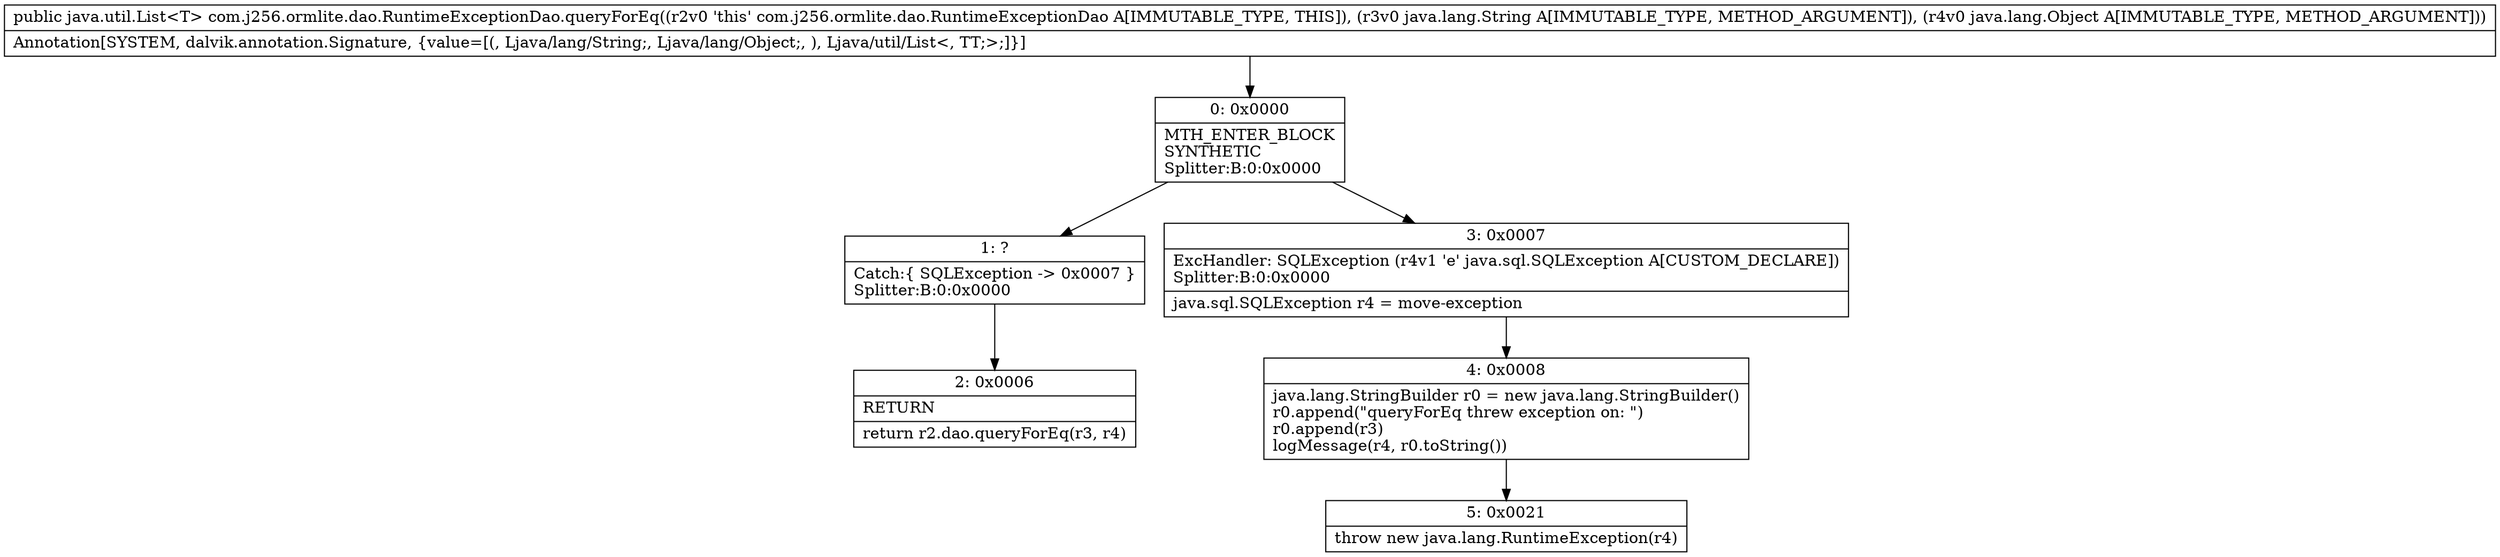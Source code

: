 digraph "CFG forcom.j256.ormlite.dao.RuntimeExceptionDao.queryForEq(Ljava\/lang\/String;Ljava\/lang\/Object;)Ljava\/util\/List;" {
Node_0 [shape=record,label="{0\:\ 0x0000|MTH_ENTER_BLOCK\lSYNTHETIC\lSplitter:B:0:0x0000\l}"];
Node_1 [shape=record,label="{1\:\ ?|Catch:\{ SQLException \-\> 0x0007 \}\lSplitter:B:0:0x0000\l}"];
Node_2 [shape=record,label="{2\:\ 0x0006|RETURN\l|return r2.dao.queryForEq(r3, r4)\l}"];
Node_3 [shape=record,label="{3\:\ 0x0007|ExcHandler: SQLException (r4v1 'e' java.sql.SQLException A[CUSTOM_DECLARE])\lSplitter:B:0:0x0000\l|java.sql.SQLException r4 = move\-exception\l}"];
Node_4 [shape=record,label="{4\:\ 0x0008|java.lang.StringBuilder r0 = new java.lang.StringBuilder()\lr0.append(\"queryForEq threw exception on: \")\lr0.append(r3)\llogMessage(r4, r0.toString())\l}"];
Node_5 [shape=record,label="{5\:\ 0x0021|throw new java.lang.RuntimeException(r4)\l}"];
MethodNode[shape=record,label="{public java.util.List\<T\> com.j256.ormlite.dao.RuntimeExceptionDao.queryForEq((r2v0 'this' com.j256.ormlite.dao.RuntimeExceptionDao A[IMMUTABLE_TYPE, THIS]), (r3v0 java.lang.String A[IMMUTABLE_TYPE, METHOD_ARGUMENT]), (r4v0 java.lang.Object A[IMMUTABLE_TYPE, METHOD_ARGUMENT]))  | Annotation[SYSTEM, dalvik.annotation.Signature, \{value=[(, Ljava\/lang\/String;, Ljava\/lang\/Object;, ), Ljava\/util\/List\<, TT;\>;]\}]\l}"];
MethodNode -> Node_0;
Node_0 -> Node_1;
Node_0 -> Node_3;
Node_1 -> Node_2;
Node_3 -> Node_4;
Node_4 -> Node_5;
}

